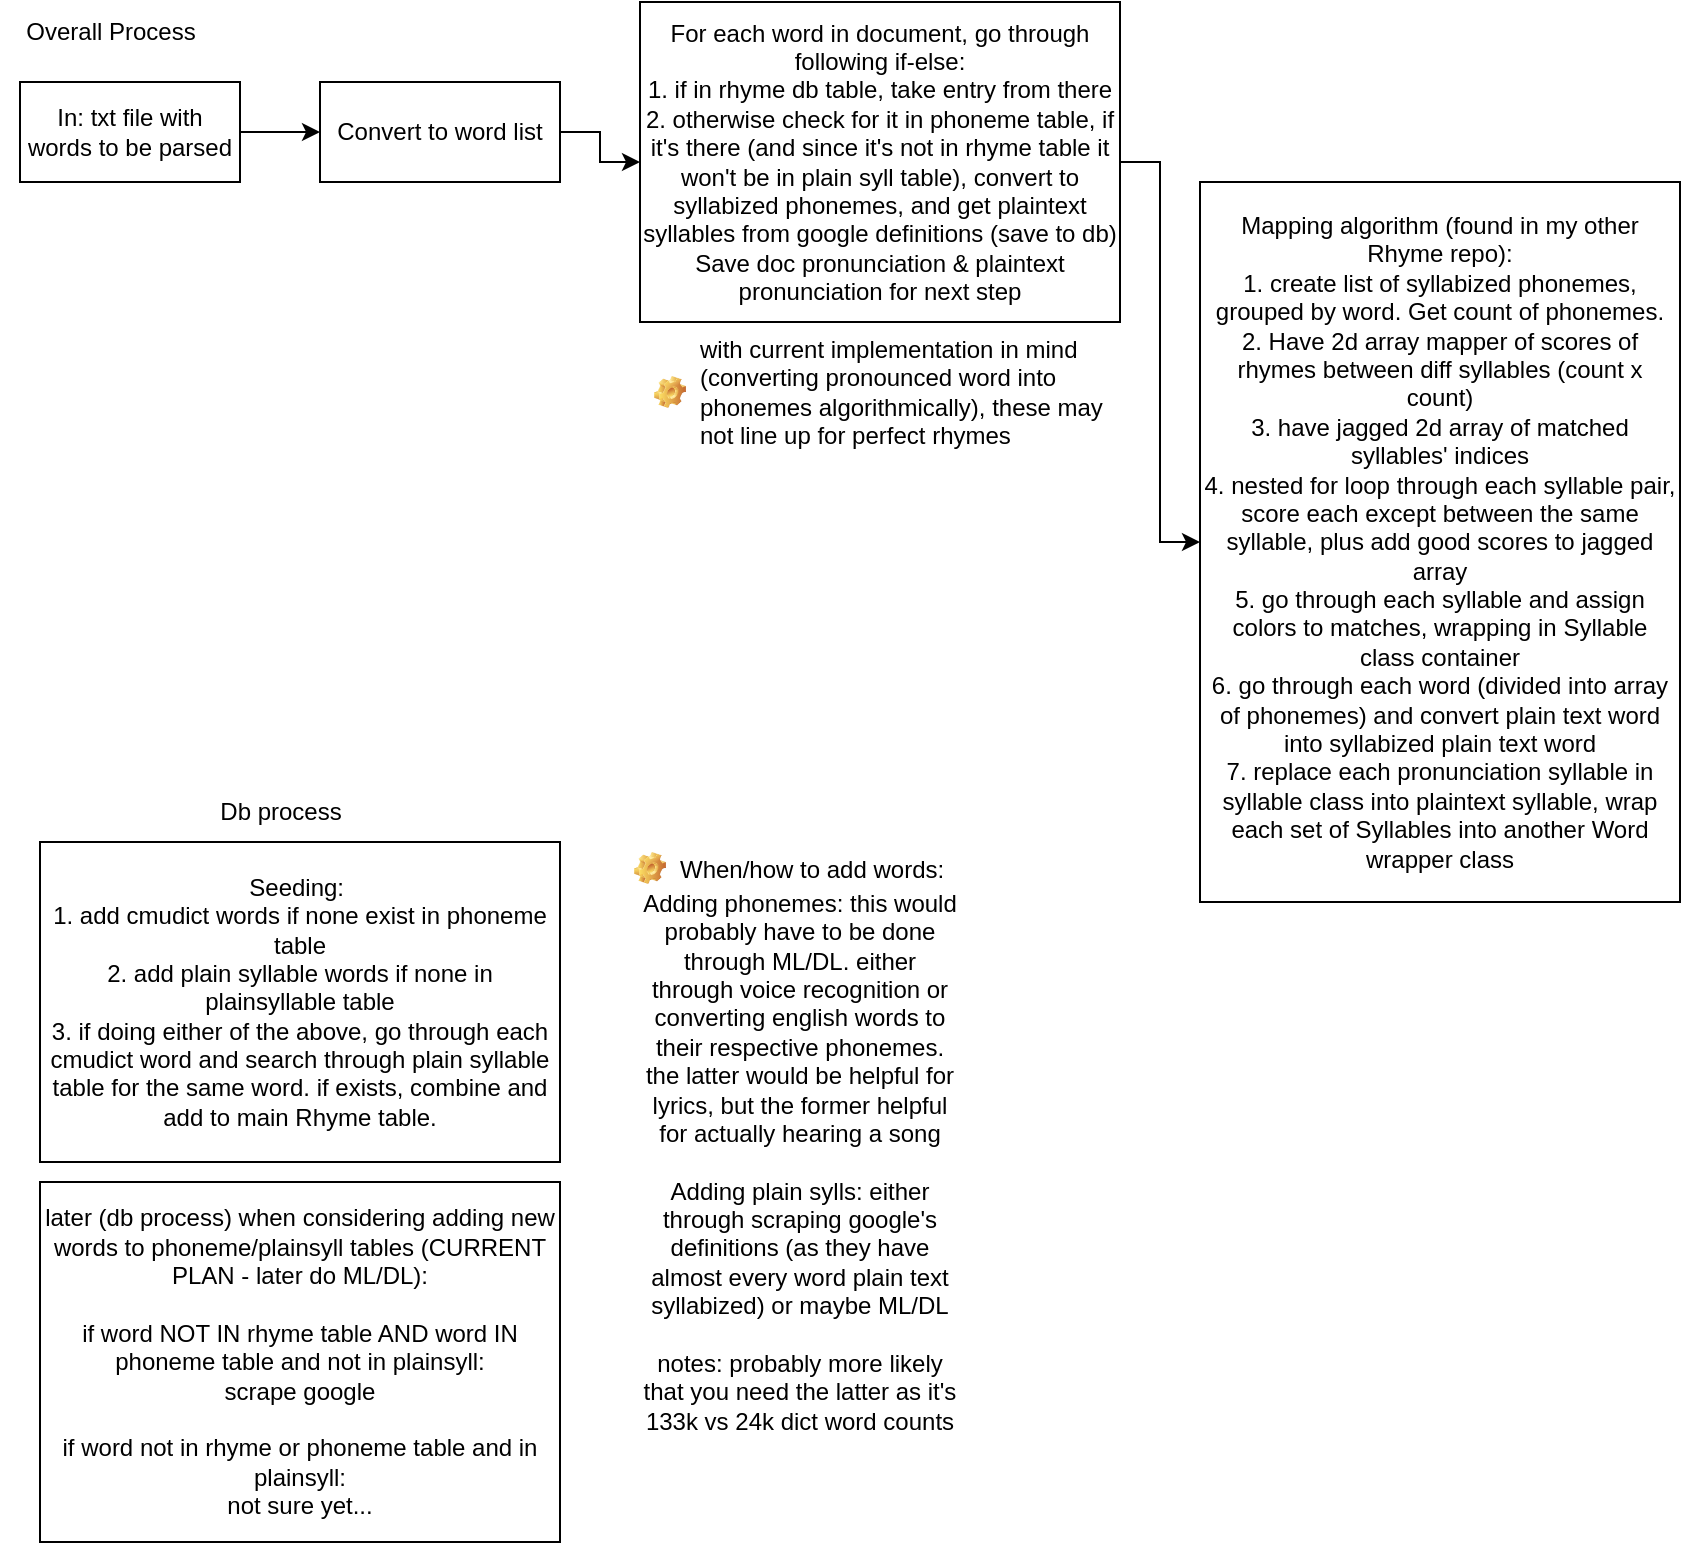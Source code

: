 <mxfile version="26.0.3">
  <diagram name="Page-1" id="9eebaCfnpQd0FRLwicni">
    <mxGraphModel dx="794" dy="446" grid="1" gridSize="10" guides="1" tooltips="1" connect="1" arrows="1" fold="1" page="1" pageScale="1" pageWidth="850" pageHeight="1100" math="0" shadow="0">
      <root>
        <mxCell id="0" />
        <mxCell id="1" parent="0" />
        <mxCell id="3d-8osv7F8x_KJsWAOE--3" style="edgeStyle=orthogonalEdgeStyle;rounded=0;orthogonalLoop=1;jettySize=auto;html=1;" parent="1" source="3d-8osv7F8x_KJsWAOE--2" target="3d-8osv7F8x_KJsWAOE--4" edge="1">
          <mxGeometry relative="1" as="geometry">
            <mxPoint x="200" y="195" as="targetPoint" />
          </mxGeometry>
        </mxCell>
        <mxCell id="3d-8osv7F8x_KJsWAOE--2" value="In: txt file with words to be parsed" style="html=1;whiteSpace=wrap;" parent="1" vertex="1">
          <mxGeometry x="10" y="50" width="110" height="50" as="geometry" />
        </mxCell>
        <mxCell id="3d-8osv7F8x_KJsWAOE--6" value="" style="edgeStyle=orthogonalEdgeStyle;rounded=0;orthogonalLoop=1;jettySize=auto;html=1;" parent="1" source="3d-8osv7F8x_KJsWAOE--4" target="3d-8osv7F8x_KJsWAOE--5" edge="1">
          <mxGeometry relative="1" as="geometry" />
        </mxCell>
        <mxCell id="3d-8osv7F8x_KJsWAOE--4" value="Convert to word list" style="html=1;whiteSpace=wrap;" parent="1" vertex="1">
          <mxGeometry x="160" y="50" width="120" height="50" as="geometry" />
        </mxCell>
        <mxCell id="3d-8osv7F8x_KJsWAOE--10" value="" style="edgeStyle=orthogonalEdgeStyle;rounded=0;orthogonalLoop=1;jettySize=auto;html=1;" parent="1" source="3d-8osv7F8x_KJsWAOE--5" target="3d-8osv7F8x_KJsWAOE--9" edge="1">
          <mxGeometry relative="1" as="geometry" />
        </mxCell>
        <mxCell id="3d-8osv7F8x_KJsWAOE--5" value="For each word in document, go through following if-else:&lt;div&gt;1. if in rhyme db table, take entry from there&lt;/div&gt;&lt;div&gt;2. otherwise check for it in phoneme table, if it&#39;s there (and since it&#39;s not in rhyme table it won&#39;t be in plain syll table), convert to syllabized phonemes, and get plaintext syllables from google definitions (save to db)&lt;/div&gt;&lt;div&gt;Save doc pronunciation &amp;amp; plaintext pronunciation for next step&lt;/div&gt;" style="html=1;whiteSpace=wrap;" parent="1" vertex="1">
          <mxGeometry x="320" y="10" width="240" height="160" as="geometry" />
        </mxCell>
        <mxCell id="3d-8osv7F8x_KJsWAOE--9" value="Mapping algorithm (found in my other Rhyme repo):&lt;div&gt;1. create list of syllabized phonemes, grouped by word. Get count of phonemes.&lt;/div&gt;&lt;div&gt;2. Have 2d array mapper of scores of rhymes between diff syllables (count x count)&lt;/div&gt;&lt;div&gt;3. have jagged 2d array of matched syllables&#39; indices&lt;/div&gt;&lt;div&gt;4. nested for loop through each syllable pair, score each except between the same syllable, plus add good scores to jagged array&lt;/div&gt;&lt;div&gt;5. go through each syllable and assign colors to matches, wrapping in Syllable class container&lt;/div&gt;&lt;div&gt;6. go through each word (divided into array of phonemes) and convert plain text word into syllabized plain text word&lt;/div&gt;&lt;div&gt;7. replace each pronunciation syllable in syllable class into plaintext syllable, wrap each set of Syllables into another Word wrapper class&lt;/div&gt;" style="html=1;whiteSpace=wrap;" parent="1" vertex="1">
          <mxGeometry x="600" y="100" width="240" height="360" as="geometry" />
        </mxCell>
        <mxCell id="3d-8osv7F8x_KJsWAOE--11" value="with current implementation in mind (converting pronounced word into phonemes algorithmically), these may not line up for perfect rhymes" style="label;fontStyle=0;strokeColor=none;fillColor=none;align=left;verticalAlign=top;overflow=hidden;spacingLeft=28;spacingRight=4;rotatable=0;points=[[0,0.5],[1,0.5]];portConstraint=eastwest;imageWidth=16;imageHeight=16;whiteSpace=wrap;html=1;image=img/clipart/Gear_128x128.png" parent="1" vertex="1">
          <mxGeometry x="320" y="170" width="237.5" height="70" as="geometry" />
        </mxCell>
        <mxCell id="j_Riq5m-mpxCWQmBjOR4-1" value="Overall Process" style="text;html=1;align=center;verticalAlign=middle;resizable=0;points=[];autosize=1;strokeColor=none;fillColor=none;" vertex="1" parent="1">
          <mxGeometry y="10" width="110" height="30" as="geometry" />
        </mxCell>
        <mxCell id="j_Riq5m-mpxCWQmBjOR4-4" value="Seeding:&amp;nbsp;&lt;div&gt;1. add cmudict words if none exist in phoneme table&lt;/div&gt;&lt;div&gt;2. add plain syllable words if none in plainsyllable table&lt;/div&gt;&lt;div&gt;3. if doing either of the above, go through each cmudict word and search through plain syllable table for the same word. if exists, combine and add to main Rhyme table.&lt;/div&gt;" style="html=1;whiteSpace=wrap;" vertex="1" parent="1">
          <mxGeometry x="20" y="430" width="260" height="160" as="geometry" />
        </mxCell>
        <mxCell id="j_Riq5m-mpxCWQmBjOR4-5" value="Db process" style="text;html=1;align=center;verticalAlign=middle;resizable=0;points=[];autosize=1;strokeColor=none;fillColor=none;" vertex="1" parent="1">
          <mxGeometry x="100" y="400" width="80" height="30" as="geometry" />
        </mxCell>
        <mxCell id="j_Riq5m-mpxCWQmBjOR4-11" value="later (db process) when considering adding new words to phoneme/plainsyll tables (CURRENT PLAN - later do ML/DL):&lt;div&gt;&lt;br&gt;&lt;div&gt;if word NOT IN rhyme table AND word IN phoneme table and not in plainsyll:&lt;/div&gt;&lt;div&gt;scrape google&lt;/div&gt;&lt;div&gt;&lt;br&gt;&lt;/div&gt;&lt;div&gt;if word not in rhyme or phoneme table and in plainsyll:&lt;/div&gt;&lt;div&gt;not sure yet...&lt;/div&gt;&lt;/div&gt;" style="html=1;whiteSpace=wrap;" vertex="1" parent="1">
          <mxGeometry x="20" y="600" width="260" height="180" as="geometry" />
        </mxCell>
        <mxCell id="j_Riq5m-mpxCWQmBjOR4-13" value="When/how to add words:" style="label;fontStyle=0;strokeColor=none;fillColor=none;align=left;verticalAlign=top;overflow=hidden;spacingLeft=28;spacingRight=4;rotatable=0;points=[[0,0.5],[1,0.5]];portConstraint=eastwest;imageWidth=16;imageHeight=16;whiteSpace=wrap;html=1;image=img/clipart/Gear_128x128.png" vertex="1" parent="1">
          <mxGeometry x="310" y="430" width="180" height="26" as="geometry" />
        </mxCell>
        <mxCell id="j_Riq5m-mpxCWQmBjOR4-16" value="Adding phonemes: this would probably have to be done through ML/DL. either through voice recognition or converting english words to their respective phonemes. the latter would be helpful for lyrics, but the former helpful for actually hearing a song&lt;div&gt;&lt;br&gt;&lt;/div&gt;&lt;div&gt;Adding plain sylls: either through scraping google&#39;s definitions (as they have almost every word plain text syllabized) or maybe ML/DL&lt;/div&gt;&lt;div&gt;&lt;br&gt;&lt;/div&gt;&lt;div&gt;notes: probably more likely that you need the latter as it&#39;s 133k vs 24k dict word counts&lt;/div&gt;" style="text;html=1;align=center;verticalAlign=middle;whiteSpace=wrap;rounded=0;" vertex="1" parent="1">
          <mxGeometry x="320" y="460" width="160" height="260" as="geometry" />
        </mxCell>
      </root>
    </mxGraphModel>
  </diagram>
</mxfile>
